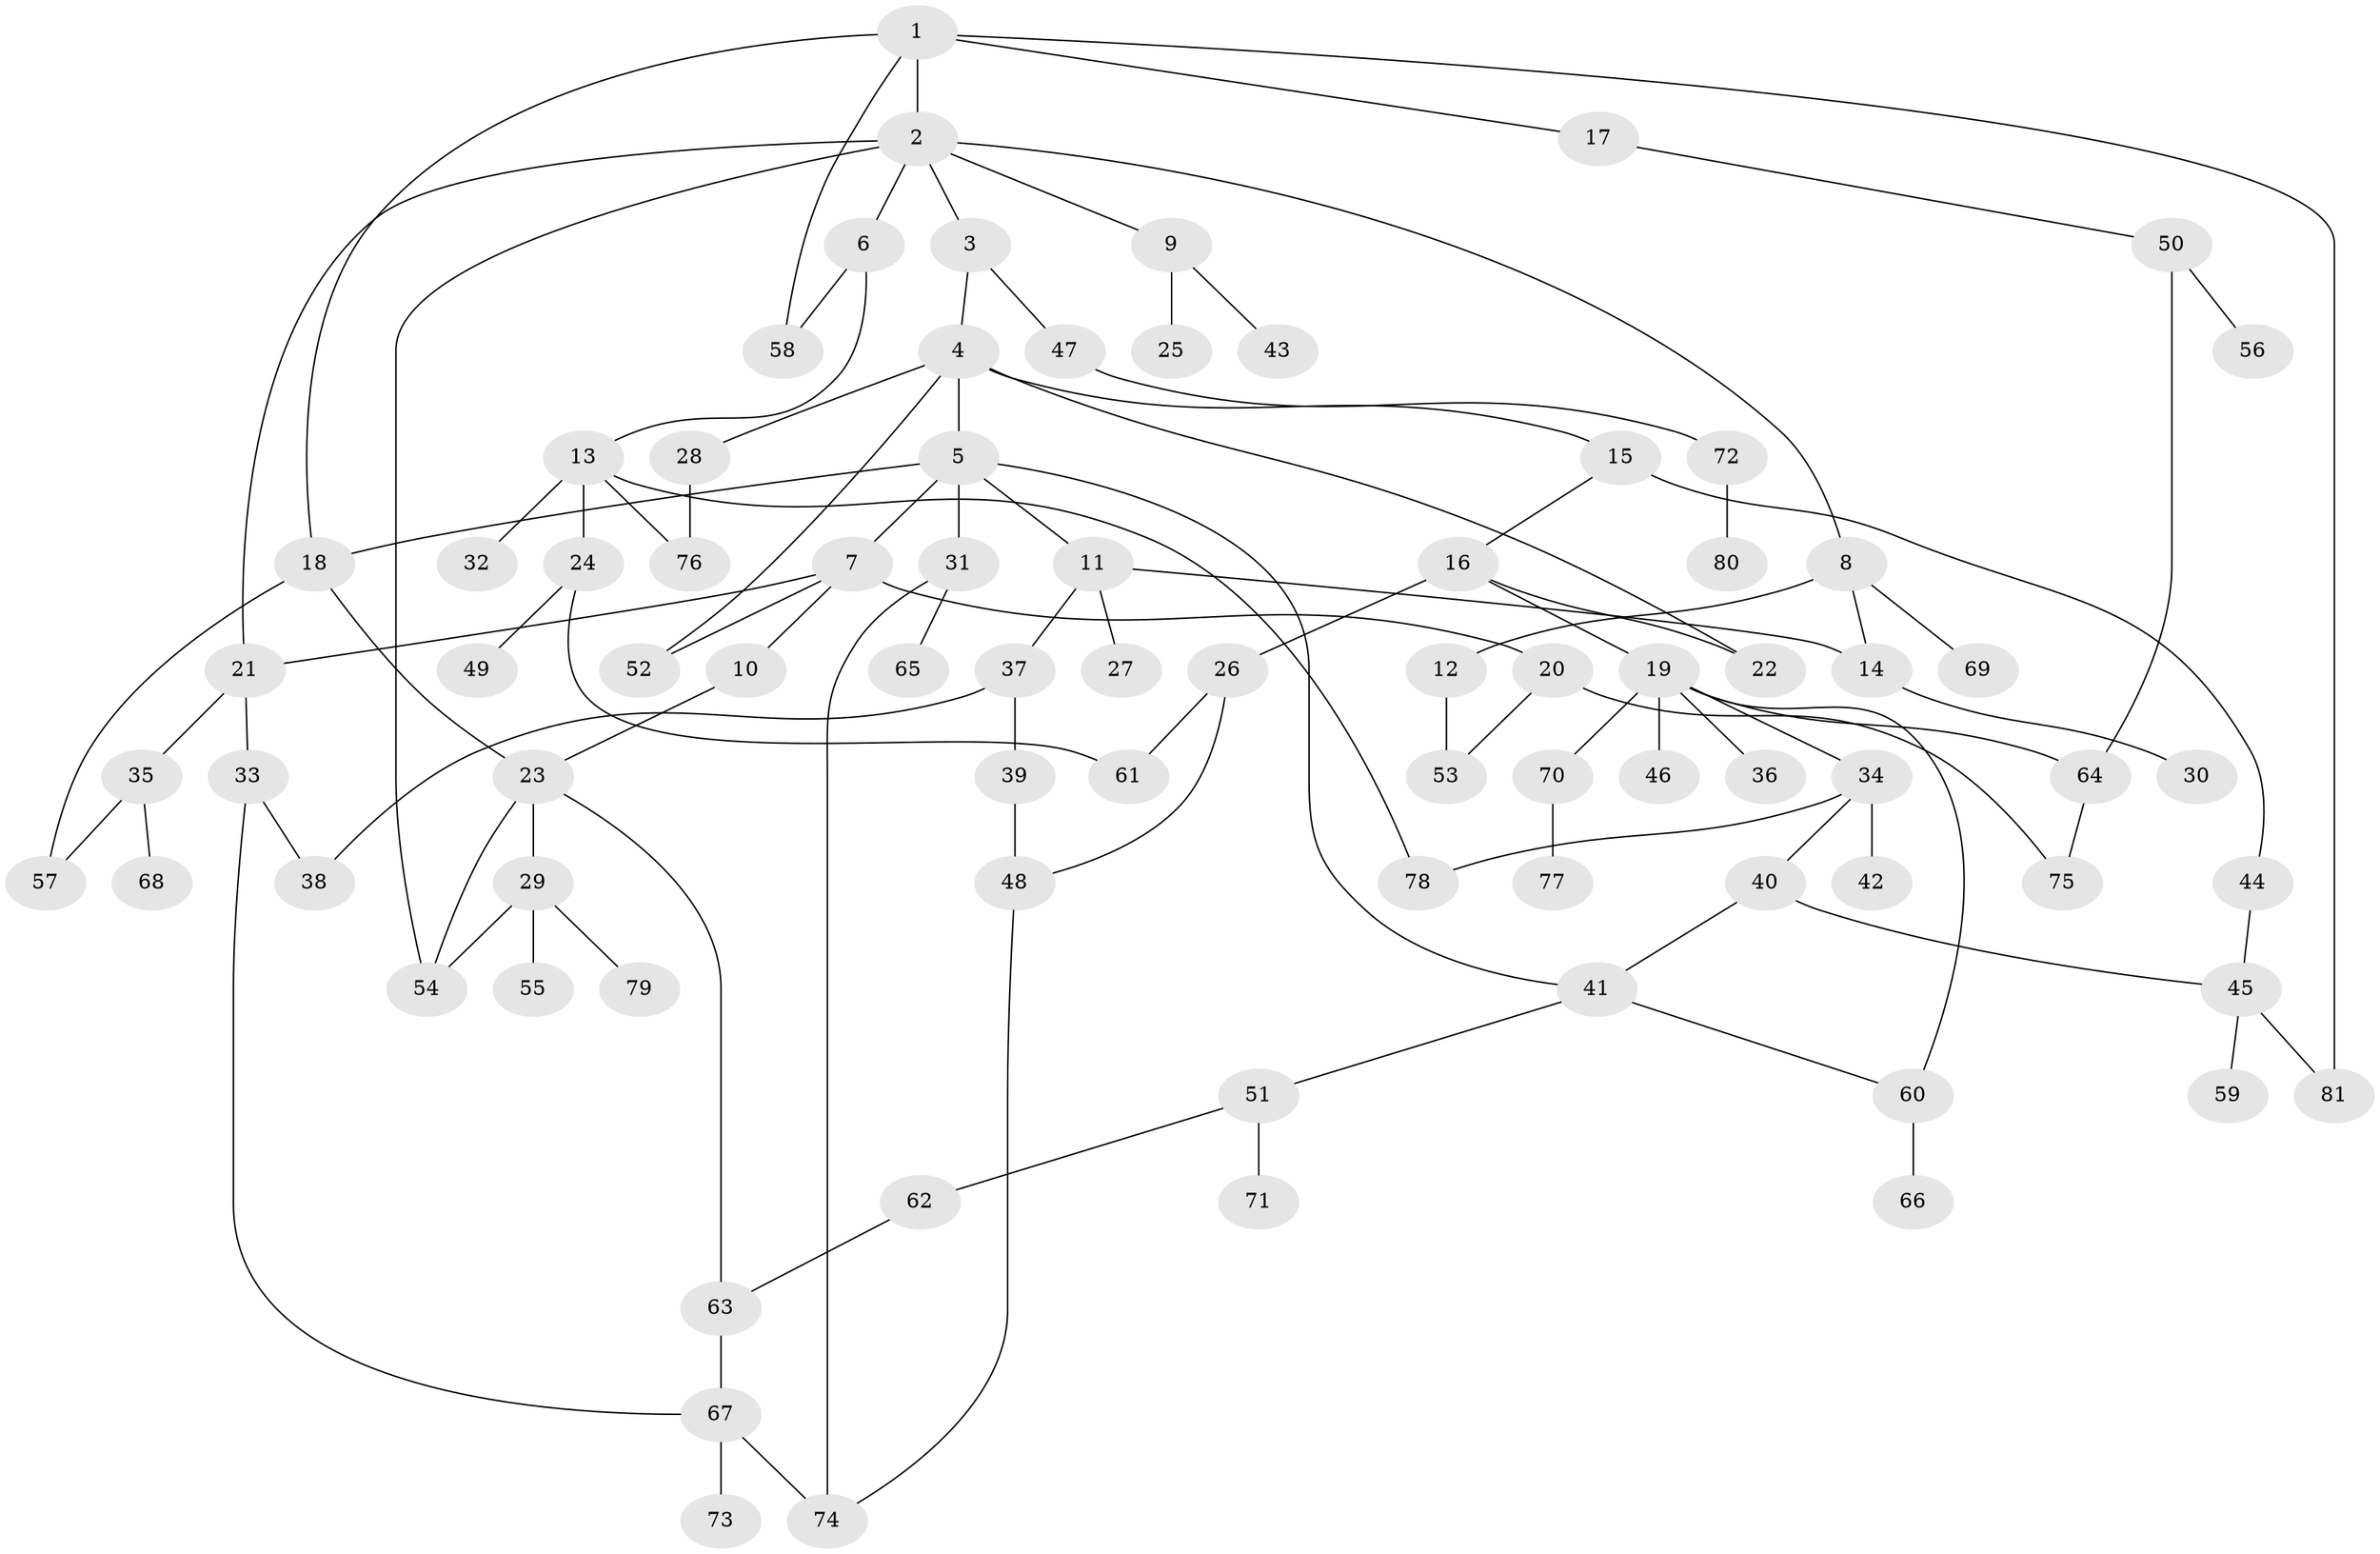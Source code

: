// Generated by graph-tools (version 1.1) at 2025/34/03/09/25 02:34:09]
// undirected, 81 vertices, 106 edges
graph export_dot {
graph [start="1"]
  node [color=gray90,style=filled];
  1;
  2;
  3;
  4;
  5;
  6;
  7;
  8;
  9;
  10;
  11;
  12;
  13;
  14;
  15;
  16;
  17;
  18;
  19;
  20;
  21;
  22;
  23;
  24;
  25;
  26;
  27;
  28;
  29;
  30;
  31;
  32;
  33;
  34;
  35;
  36;
  37;
  38;
  39;
  40;
  41;
  42;
  43;
  44;
  45;
  46;
  47;
  48;
  49;
  50;
  51;
  52;
  53;
  54;
  55;
  56;
  57;
  58;
  59;
  60;
  61;
  62;
  63;
  64;
  65;
  66;
  67;
  68;
  69;
  70;
  71;
  72;
  73;
  74;
  75;
  76;
  77;
  78;
  79;
  80;
  81;
  1 -- 2;
  1 -- 17;
  1 -- 81;
  1 -- 18;
  1 -- 58;
  2 -- 3;
  2 -- 6;
  2 -- 8;
  2 -- 9;
  2 -- 54;
  2 -- 21;
  3 -- 4;
  3 -- 47;
  4 -- 5;
  4 -- 15;
  4 -- 22;
  4 -- 28;
  4 -- 52;
  5 -- 7;
  5 -- 11;
  5 -- 18;
  5 -- 31;
  5 -- 41;
  6 -- 13;
  6 -- 58;
  7 -- 10;
  7 -- 20;
  7 -- 21;
  7 -- 52;
  8 -- 12;
  8 -- 69;
  8 -- 14;
  9 -- 25;
  9 -- 43;
  10 -- 23;
  11 -- 14;
  11 -- 27;
  11 -- 37;
  12 -- 53;
  13 -- 24;
  13 -- 32;
  13 -- 78;
  13 -- 76;
  14 -- 30;
  15 -- 16;
  15 -- 44;
  16 -- 19;
  16 -- 26;
  16 -- 22;
  17 -- 50;
  18 -- 23;
  18 -- 57;
  19 -- 34;
  19 -- 36;
  19 -- 46;
  19 -- 60;
  19 -- 64;
  19 -- 70;
  20 -- 53;
  20 -- 75;
  21 -- 33;
  21 -- 35;
  23 -- 29;
  23 -- 54;
  23 -- 63;
  24 -- 49;
  24 -- 61;
  26 -- 48;
  26 -- 61;
  28 -- 76;
  29 -- 55;
  29 -- 79;
  29 -- 54;
  31 -- 65;
  31 -- 74;
  33 -- 38;
  33 -- 67;
  34 -- 40;
  34 -- 42;
  34 -- 78;
  35 -- 68;
  35 -- 57;
  37 -- 39;
  37 -- 38;
  39 -- 48;
  40 -- 41;
  40 -- 45;
  41 -- 51;
  41 -- 60;
  44 -- 45;
  45 -- 59;
  45 -- 81;
  47 -- 72;
  48 -- 74;
  50 -- 56;
  50 -- 64;
  51 -- 62;
  51 -- 71;
  60 -- 66;
  62 -- 63;
  63 -- 67;
  64 -- 75;
  67 -- 73;
  67 -- 74;
  70 -- 77;
  72 -- 80;
}
